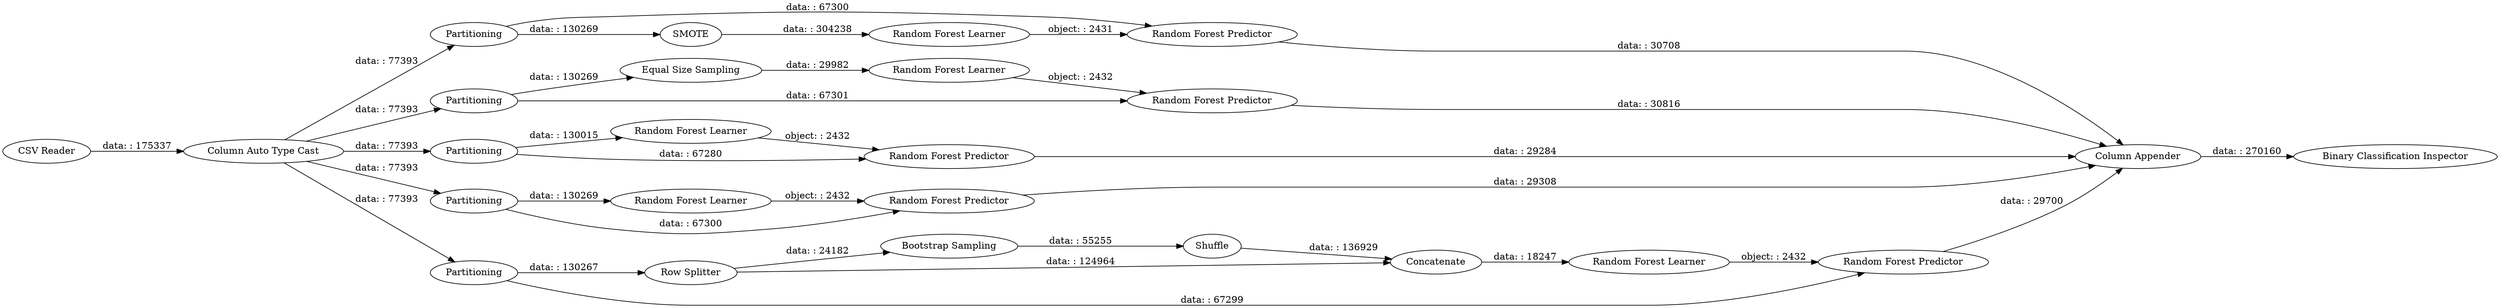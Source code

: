 digraph {
	"-8550786131038887668_46" [label=Shuffle]
	"-8550786131038887668_29" [label="Equal Size Sampling"]
	"-8550786131038887668_48" [label="Random Forest Learner"]
	"-8550786131038887668_3" [label=Partitioning]
	"-8550786131038887668_20" [label="Random Forest Learner"]
	"-8550786131038887668_27" [label="Random Forest Predictor"]
	"-8550786131038887668_39" [label="Column Appender"]
	"-8550786131038887668_33" [label=Partitioning]
	"-8550786131038887668_24" [label="Random Forest Learner"]
	"-8550786131038887668_26" [label="Random Forest Learner"]
	"-8550786131038887668_44" [label="Row Splitter"]
	"-8550786131038887668_25" [label="Random Forest Predictor"]
	"-8550786131038887668_19" [label=Partitioning]
	"-8550786131038887668_41" [label="Bootstrap Sampling"]
	"-8550786131038887668_35" [label="Random Forest Learner"]
	"-8550786131038887668_38" [label="Binary Classification Inspector"]
	"-8550786131038887668_6" [label=Partitioning]
	"-8550786131038887668_40" [label="Column Auto Type Cast"]
	"-8550786131038887668_4" [label=SMOTE]
	"-8550786131038887668_49" [label="Random Forest Predictor"]
	"-8550786131038887668_21" [label="Random Forest Predictor"]
	"-8550786131038887668_47" [label=Partitioning]
	"-8550786131038887668_45" [label=Concatenate]
	"-8550786131038887668_30" [label="Random Forest Predictor"]
	"-8550786131038887668_5" [label="CSV Reader"]
	"-8550786131038887668_26" -> "-8550786131038887668_27" [label="object: : 2431"]
	"-8550786131038887668_3" -> "-8550786131038887668_4" [label="data: : 130269"]
	"-8550786131038887668_27" -> "-8550786131038887668_39" [label="data: : 30708"]
	"-8550786131038887668_40" -> "-8550786131038887668_47" [label="data: : 77393"]
	"-8550786131038887668_19" -> "-8550786131038887668_20" [label="data: : 130015"]
	"-8550786131038887668_29" -> "-8550786131038887668_35" [label="data: : 29982"]
	"-8550786131038887668_21" -> "-8550786131038887668_39" [label="data: : 29284"]
	"-8550786131038887668_44" -> "-8550786131038887668_41" [label="data: : 24182"]
	"-8550786131038887668_5" -> "-8550786131038887668_40" [label="data: : 175337"]
	"-8550786131038887668_25" -> "-8550786131038887668_39" [label="data: : 29308"]
	"-8550786131038887668_40" -> "-8550786131038887668_19" [label="data: : 77393"]
	"-8550786131038887668_6" -> "-8550786131038887668_25" [label="data: : 67300"]
	"-8550786131038887668_6" -> "-8550786131038887668_24" [label="data: : 130269"]
	"-8550786131038887668_47" -> "-8550786131038887668_44" [label="data: : 130267"]
	"-8550786131038887668_40" -> "-8550786131038887668_3" [label="data: : 77393"]
	"-8550786131038887668_24" -> "-8550786131038887668_25" [label="object: : 2432"]
	"-8550786131038887668_30" -> "-8550786131038887668_39" [label="data: : 30816"]
	"-8550786131038887668_48" -> "-8550786131038887668_49" [label="object: : 2432"]
	"-8550786131038887668_49" -> "-8550786131038887668_39" [label="data: : 29700"]
	"-8550786131038887668_33" -> "-8550786131038887668_30" [label="data: : 67301"]
	"-8550786131038887668_40" -> "-8550786131038887668_33" [label="data: : 77393"]
	"-8550786131038887668_20" -> "-8550786131038887668_21" [label="object: : 2432"]
	"-8550786131038887668_40" -> "-8550786131038887668_6" [label="data: : 77393"]
	"-8550786131038887668_19" -> "-8550786131038887668_21" [label="data: : 67280"]
	"-8550786131038887668_35" -> "-8550786131038887668_30" [label="object: : 2432"]
	"-8550786131038887668_45" -> "-8550786131038887668_48" [label="data: : 18247"]
	"-8550786131038887668_33" -> "-8550786131038887668_29" [label="data: : 130269"]
	"-8550786131038887668_47" -> "-8550786131038887668_49" [label="data: : 67299"]
	"-8550786131038887668_39" -> "-8550786131038887668_38" [label="data: : 270160"]
	"-8550786131038887668_46" -> "-8550786131038887668_45" [label="data: : 136929"]
	"-8550786131038887668_3" -> "-8550786131038887668_27" [label="data: : 67300"]
	"-8550786131038887668_4" -> "-8550786131038887668_26" [label="data: : 304238"]
	"-8550786131038887668_44" -> "-8550786131038887668_45" [label="data: : 124964"]
	"-8550786131038887668_41" -> "-8550786131038887668_46" [label="data: : 55255"]
	rankdir=LR
}
